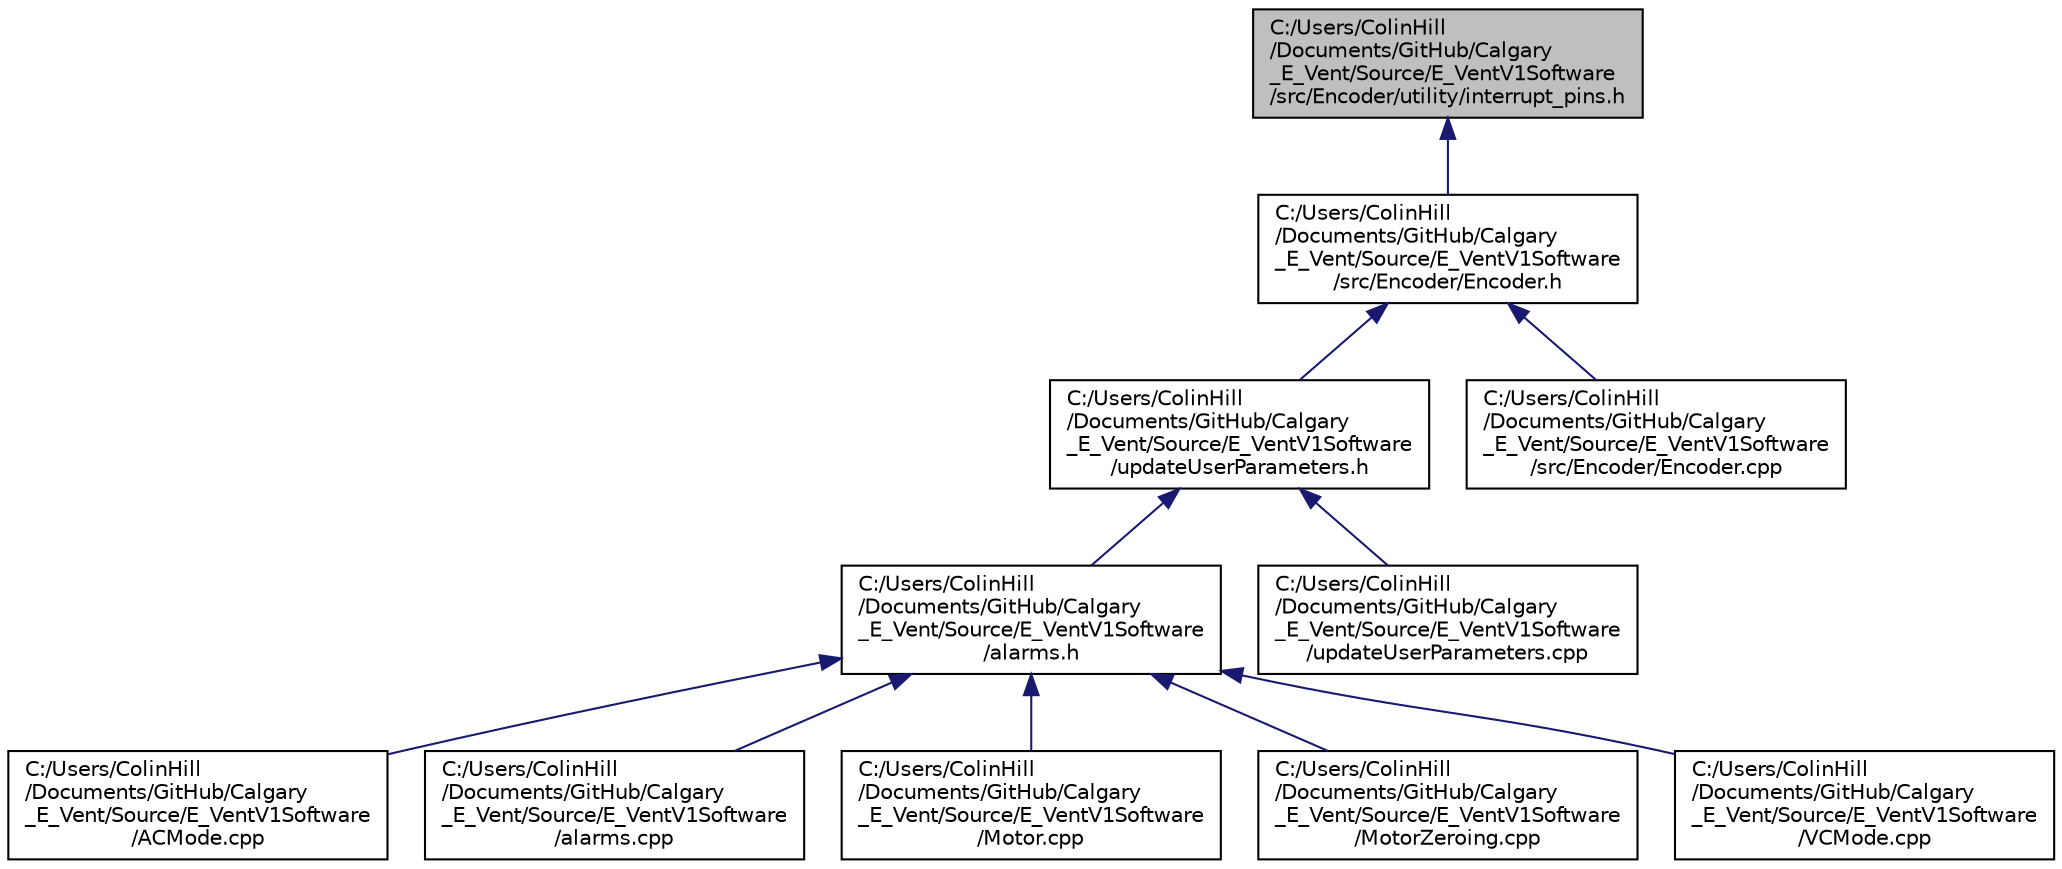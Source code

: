 digraph "C:/Users/ColinHill/Documents/GitHub/Calgary_E_Vent/Source/E_VentV1Software/src/Encoder/utility/interrupt_pins.h"
{
 // LATEX_PDF_SIZE
  edge [fontname="Helvetica",fontsize="10",labelfontname="Helvetica",labelfontsize="10"];
  node [fontname="Helvetica",fontsize="10",shape=record];
  Node1 [label="C:/Users/ColinHill\l/Documents/GitHub/Calgary\l_E_Vent/Source/E_VentV1Software\l/src/Encoder/utility/interrupt_pins.h",height=0.2,width=0.4,color="black", fillcolor="grey75", style="filled", fontcolor="black",tooltip=" "];
  Node1 -> Node2 [dir="back",color="midnightblue",fontsize="10",style="solid",fontname="Helvetica"];
  Node2 [label="C:/Users/ColinHill\l/Documents/GitHub/Calgary\l_E_Vent/Source/E_VentV1Software\l/src/Encoder/Encoder.h",height=0.2,width=0.4,color="black", fillcolor="white", style="filled",URL="$_encoder_8h.html",tooltip=" "];
  Node2 -> Node3 [dir="back",color="midnightblue",fontsize="10",style="solid",fontname="Helvetica"];
  Node3 [label="C:/Users/ColinHill\l/Documents/GitHub/Calgary\l_E_Vent/Source/E_VentV1Software\l/updateUserParameters.h",height=0.2,width=0.4,color="black", fillcolor="white", style="filled",URL="$update_user_parameters_8h.html",tooltip=" "];
  Node3 -> Node4 [dir="back",color="midnightblue",fontsize="10",style="solid",fontname="Helvetica"];
  Node4 [label="C:/Users/ColinHill\l/Documents/GitHub/Calgary\l_E_Vent/Source/E_VentV1Software\l/alarms.h",height=0.2,width=0.4,color="black", fillcolor="white", style="filled",URL="$alarms_8h.html",tooltip=" "];
  Node4 -> Node5 [dir="back",color="midnightblue",fontsize="10",style="solid",fontname="Helvetica"];
  Node5 [label="C:/Users/ColinHill\l/Documents/GitHub/Calgary\l_E_Vent/Source/E_VentV1Software\l/ACMode.cpp",height=0.2,width=0.4,color="black", fillcolor="white", style="filled",URL="$_a_c_mode_8cpp.html",tooltip=" "];
  Node4 -> Node6 [dir="back",color="midnightblue",fontsize="10",style="solid",fontname="Helvetica"];
  Node6 [label="C:/Users/ColinHill\l/Documents/GitHub/Calgary\l_E_Vent/Source/E_VentV1Software\l/alarms.cpp",height=0.2,width=0.4,color="black", fillcolor="white", style="filled",URL="$alarms_8cpp.html",tooltip=" "];
  Node4 -> Node7 [dir="back",color="midnightblue",fontsize="10",style="solid",fontname="Helvetica"];
  Node7 [label="C:/Users/ColinHill\l/Documents/GitHub/Calgary\l_E_Vent/Source/E_VentV1Software\l/Motor.cpp",height=0.2,width=0.4,color="black", fillcolor="white", style="filled",URL="$_motor_8cpp.html",tooltip=" "];
  Node4 -> Node8 [dir="back",color="midnightblue",fontsize="10",style="solid",fontname="Helvetica"];
  Node8 [label="C:/Users/ColinHill\l/Documents/GitHub/Calgary\l_E_Vent/Source/E_VentV1Software\l/MotorZeroing.cpp",height=0.2,width=0.4,color="black", fillcolor="white", style="filled",URL="$_motor_zeroing_8cpp.html",tooltip=" "];
  Node4 -> Node9 [dir="back",color="midnightblue",fontsize="10",style="solid",fontname="Helvetica"];
  Node9 [label="C:/Users/ColinHill\l/Documents/GitHub/Calgary\l_E_Vent/Source/E_VentV1Software\l/VCMode.cpp",height=0.2,width=0.4,color="black", fillcolor="white", style="filled",URL="$_v_c_mode_8cpp.html",tooltip=" "];
  Node3 -> Node10 [dir="back",color="midnightblue",fontsize="10",style="solid",fontname="Helvetica"];
  Node10 [label="C:/Users/ColinHill\l/Documents/GitHub/Calgary\l_E_Vent/Source/E_VentV1Software\l/updateUserParameters.cpp",height=0.2,width=0.4,color="black", fillcolor="white", style="filled",URL="$update_user_parameters_8cpp.html",tooltip=" "];
  Node2 -> Node11 [dir="back",color="midnightblue",fontsize="10",style="solid",fontname="Helvetica"];
  Node11 [label="C:/Users/ColinHill\l/Documents/GitHub/Calgary\l_E_Vent/Source/E_VentV1Software\l/src/Encoder/Encoder.cpp",height=0.2,width=0.4,color="black", fillcolor="white", style="filled",URL="$_encoder_8cpp.html",tooltip=" "];
}
